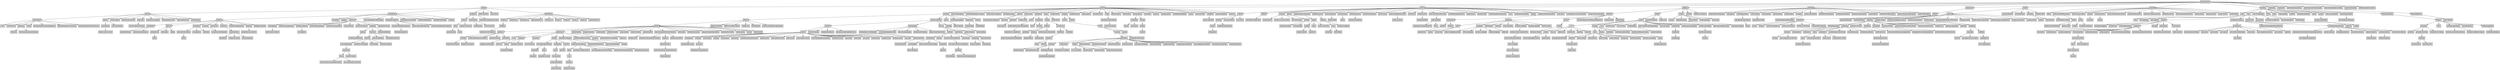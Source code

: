 digraph TagHierarchy {
    node [shape=box, style=filled, fillcolor=lightgray];
    "literature" -> "novels";
    "media" -> "news";
    "social" -> "social media";
    "education" -> "learning";
    "courses" -> "education";
    "technology" -> "science";
    "entertainment" -> "media";
    "information" -> "wiki";
    "news" -> "information";
    "mathematics" -> "math";
    "heritage" -> "history";
    "media" -> "technology";
    "technology" -> "innovation";
    "fitness" -> "health";
    "health" -> "wellness";
    "entertainment" -> "sports";
    "news" -> "politics";
    "politics" -> "government";
    "events" -> "business";
    "financial industry" -> "finance";
    "entertainment" -> "music";
    "tourism" -> "travel";
    "hobbies" -> "lifestyle";
    "crafts" -> "art";
    "music" -> "culture";
    "cooking" -> "food";
    "weather" -> "environment";
    "environment" -> "sustainability";
    "science" -> "psychology";
    "physics" -> "philosophy";
    "fiction" -> "literature";
    "entertainment" -> "gaming";
    "humor" -> "comedy";
    "lifestyle" -> "fashion";
    "style" -> "design";
    "physics" -> "mathematics";
    "literature" -> "literacy";
    "science" -> "astronomy";
    "weather" -> "climate";
    "houses" -> "architecture";
    "technology" -> "gadgets";
    "technology" -> "software";
    "fashion" -> "style";
    "exercise" -> "fitness";
    "cooking" -> "recipes";
    "crafts" -> "cooking";
    "travel" -> "destinations";
    "entertainment" -> "adventures";
    "event" -> "events";
    "business" -> "entrepreneurship";
    "golf" -> "courses";
    "sports video games" -> "esports";
    "magazine" -> "reviews";
    "anime" -> "manga";
    "art" -> "comics";
    "music" -> "albums";
    "music" -> "concerts";
    "entertainment" -> "movies";
    "movies" -> "films";
    "outdoor activities" -> "photography";
    "crafts" -> "diy";
    "hobby" -> "crafts";
    "houses" -> "home improvement";
    "animals" -> "pets";
    "entertainment" -> "animals";
    "healthcare" -> "care";
    "kids" -> "parenting";
    "family and children movies" -> "family";
    "children" -> "kids";
    "news" -> "current affairs";
    "science" -> "research";
    "science" -> "discoveries";
    "culture" -> "heritage";
    "finance" -> "investing";
    "chemistry" -> "cryptocurrency";
    "automotive industry" -> "automotive";
    "animals" -> "cars";
    "cars" -> "motorcycles";
    "property" -> "real estate";
    "houses" -> "property";
    "houses" -> "housing";
    "outdoor activities" -> "nature";
    "health" -> "mental health";
    "wellness" -> "self-help";
    "entrepreneurship" -> "startups";
    "music" -> "poetry";
    "poetry" -> "writing";
    "business" -> "marketing";
    "marketing" -> "influencers";
    "betting" -> "gambling";
    "nightclubs" -> "casinos";
    "boxing" -> "betting";
    "space and astronomy" -> "space";
    "astronomy" -> "astrophysics";
    "food" -> "nutrition";
    "sports" -> "exercise";
    "fashion" -> "shopping";
    "marketing" -> "sales";
    "sales" -> "deals";
    "lifestyle" -> "luxury";
    "high fashion" -> "high-end";
    "cryptocurrency" -> "blockchain";
    "finance" -> "nfts";
    "travel" -> "vacation";
    "holiday tv" -> "holidays";
    "vacation" -> "getaways";
    "interior decorating" -> "interior";
    "religious events" -> "weddings";
    "weddings" -> "marriage";
    "comedy (music and audio)" -> "humor";
    "humor" -> "funny";
    "hospitals" -> "banks";
    "healthcare" -> "insurance";
    "education" -> "universities";
    "learning" -> "online learning";
    "business services" -> "public services";
    "legal services industry" -> "legal";
    "law" -> "judiciary";
    "health" -> "healthcare";
    "healthcare" -> "hospitals";
    "telecommunications industry" -> "telecommunications";
    "movies and tv shows" -> "anime";
    "non-profit organizations" -> "nonprofits";
    "non-profit organizations" -> "ngos";
    "marketing" -> "ecommerce";
    "ecommerce" -> "online store";
    "business" -> "corporate";
    "reviews" -> "blog";
    "blog" -> "personal blog";
    "investing" -> "portfolio";
    "crafts" -> "creative work";
    "entertainment" -> "event";
    "event" -> "event promotion";
    "personal investing" -> "personal";
    "careers" -> "resume";
    "subscription" -> "membership";
    "charity" -> "community";
    "nonprofits" -> "nonprofit";
    "healthcare" -> "charity";
    "information" -> "informational";
    "discussion" -> "forum";
    "web conferencing" -> "discussion";
    "social networking" -> "social network";
    "startups" -> "startup";
    "entrepreneurship" -> "entrepreneur";
    "business" -> "consulting";
    "public services" -> "professional services";
    "betting" -> "booking";
    "booking" -> "appointments";
    "activism" -> "petition";
    "charity" -> "activism";
    "education" -> "school";
    "hobbies" -> "hobby";
    "hobbies" -> "interest";
    "entertainment" -> "interactive";
    "wedding" -> "engagement";
    "weddings" -> "wedding";
    "event" -> "event planning";
    "outdoor activities" -> "tourism";
    "databases" -> "directory";
    "information" -> "listing";
    "booking" -> "landing page";
    "media" -> "magazine";
    "event" -> "memorial";
    "memorial" -> "tribute";
    "magazine" -> "subscription";
    "subscription" -> "content service";
    "kids" -> "kid-friendly";
    "children's music" -> "children";
    "literature" -> "novels and literature";
    "movies" -> "movies and tv shows";
    "music" -> "music and audio";
    "culture" -> "arts and culture";
    "investing" -> "investment & trading";
    "ecommerce" -> "e-commerce & retail";
    "business" -> "business services";
    "universities" -> "universities & colleges";
    "school" -> "k-12 & schools";
    "online education" -> "online learning & moocs";
    "professional services" -> "professional development";
    "education" -> "educational resources";
    "government" -> "federal, state, & local";
    "crime" -> "public safety & law enforcement";
    "judiciary" -> "judiciary & legal";
    "business utilities" -> "public utilities & infrastructure";
    "engagement" -> "civic engagement";
    "hospitals" -> "hospitals & clinics";
    "wellness" -> "health information & wellness";
    "information" -> "pharmaceutical & drug information";
    "fitness" -> "fitness & lifestyle";
    "mental health" -> "mental health & counseling";
    "startups" -> "tech companies & startups";
    "research" -> "research & development";
    "reviews" -> "gadgets & reviews";
    "software" -> "software & applications";
    "science" -> "scientific organizations";
    "news" -> "general news portals";
    "local news" -> "local & community news";
    "magazine" -> "specialized magazines & blogs";
    "news" -> "journalism & opinion";
    "news" -> "entertainment news";
    "community" -> "social";
    "social media" -> "social networking";
    "forum" -> "online forums & discussion boards";
    "ngos" -> "nonprofits & ngos";
    "events" -> "cultural & community events";
    "tourism" -> "travel & tourism";
    "food" -> "food & dining";
    "beauty" -> "fashion & beauty";
    "gardening" -> "home & garden";
    "lifestyle" -> "personal finance & lifestyle management";
    "sports" -> "professional leagues & teams";
    "sports" -> "sports news & analysis";
    "forum" -> "fan communities & forums";
    "fitness" -> "fitness & outdoor sports";
    "legal services industry" -> "law firms & legal services";
    "information" -> "legal information & resources";
    "public safety & law enforcement" -> "regulatory & compliance";
    "entertainment" -> "hobbies";
    "crafts" -> "arts & crafts";
    "photography" -> "photography & videography";
    "hobby" -> "gaming (hobbyist)";
    "culture" -> "car culture";
    "self-help" -> "road-side assistance";
    "motorcycles" -> "scooters";
    "automotive" -> "auto buying and selling";
    "insurance" -> "auto insurance";
    "automotive" -> "auto parts";
    "automotive" -> "auto recalls";
    "automotive" -> "auto repair";
    "auto safety technologies" -> "auto safety";
    "automotive" -> "auto shows";
    "technology" -> "auto infotainment technologies";
    "automotive" -> "auto navigation systems";
    "automotive" -> "auto safety technologies";
    "automotive" -> "auto rentals";
    "literature" -> "books and literature";
    "photography" -> "art and photography books";
    "history" -> "biographies";
    "literature" -> "children's literature";
    "comics" -> "comics and graphic novels";
    "cooking" -> "cookbooks";
    "adventures" -> "fiction";
    "travel" -> "travel books";
    "literature" -> "young adult literature";
    "finance" -> "business and finance";
    "business and finance" -> "business accounting & finance";
    "health" -> "human resources";
    "logistics and transportation industry" -> "logistics";
    "marketing" -> "marketing and advertising";
    "business" -> "small and medium-sized business";
    "business" -> "business administration";
    "business and finance" -> "business banking & finance";
    "business" -> "business i.t.";
    "business" -> "business operations";
    "marketing" -> "consumer issues";
    "corporate" -> "executive leadership & management";
    "sustainability" -> "green solutions";
    "business" -> "business utilities";
    "business" -> "economy";
    "marketing" -> "advertising industry";
    "education" -> "education industry";
    "entertainment" -> "entertainment industry";
    "legal services industry" -> "environmental services industry";
    "entertainment industry" -> "financial industry";
    "food" -> "food industry";
    "healthcare" -> "healthcare industry";
    "tourism" -> "hospitality industry";
    "legal services industry" -> "information services industry";
    "healthcare industry" -> "legal services industry";
    "automotive industry" -> "logistics and transportation industry";
    "nature" -> "agriculture";
    "consulting" -> "management consulting industry";
    "automotive industry" -> "manufacturing industry";
    "manufacturing industry" -> "mechanical and industrial engineering industry";
    "media" -> "media industry";
    "manufacturing industry" -> "metals industry";
    "charity" -> "non-profit organizations";
    "healthcare industry" -> "pharmaceutical industry";
    "technology industry" -> "power and energy industry";
    "manufacturing industry" -> "publishing industry";
    "manufacturing industry" -> "real estate industry";
    "manufacturing industry" -> "apparel industry";
    "apparel industry" -> "retail industry";
    "technology" -> "technology industry";
    "technology industry" -> "telecommunications industry";
    "cars" -> "automotive industry";
    "manufacturing industry" -> "aviation industry";
    "technology industry" -> "biotech and biomedical industry";
    "mechanical and industrial engineering industry" -> "civil engineering industry";
    "manufacturing industry" -> "construction industry";
    "aviation industry" -> "defense industry";
    "hobbies" -> "careers";
    "careers" -> "apprenticeships";
    "careers" -> "career advice";
    "careers" -> "career planning";
    "careers" -> "job search";
    "woodworking" -> "remote working";
    "apprenticeships" -> "vocational training";
    "education" -> "adult education";
    "school" -> "private school";
    "education" -> "secondary education";
    "education" -> "special education";
    "education" -> "college education";
    "education" -> "postgraduate education";
    "education" -> "early childhood education";
    "education" -> "educational assessment";
    "school" -> "homeschooling";
    "learning" -> "homework and study";
    "learning" -> "language learning";
    "education" -> "online education";
    "education" -> "primary education";
    "events" -> "events and attractions";
    "entertainment" -> "amusement and theme parks";
    "events" -> "fashion events";
    "tourism" -> "historic site and landmark tours";
    "shopping" -> "malls & shopping centers";
    "zoos & aquariums" -> "museums & galleries";
    "theater" -> "musicals";
    "holidays" -> "national & civic holidays";
    "entertainment" -> "nightclubs";
    "exercise" -> "outdoor activities";
    "nature" -> "parks & nature";
    "crafts" -> "party supplies and decorations";
    "concerts" -> "awards shows";
    "events" -> "personal celebrations & life events";
    "event" -> "political event";
    "events" -> "religious events";
    "events" -> "sporting events";
    "events" -> "theater venues and events";
    "animals" -> "zoos & aquariums";
    "nightclubs" -> "bars & restaurants";
    "events" -> "business expos & conferences";
    "casinos" -> "casinos & gambling";
    "events" -> "cinemas and events";
    "events" -> "comedy events";
    "concerts" -> "concerts & music events";
    "concerts" -> "fan conventions";
    "family" -> "family and relationships";
    "memorial" -> "bereavement";
    "romance movies" -> "dating";
    "marriage" -> "divorce";
    "senior health" -> "eldercare";
    "marriage" -> "marriage and civil unions";
    "art" -> "fine art";
    "fashion" -> "costume";
    "exercise" -> "dance";
    "art" -> "digital arts";
    "photography" -> "fine art photography";
    "art" -> "modern art";
    "classical music" -> "opera";
    "movies" -> "theater";
    "food" -> "food & drink";
    "nightclubs" -> "alcoholic beverages";
    "vegetarian diets" -> "vegan diets";
    "nutrition" -> "vegetarian diets";
    "food" -> "world cuisines";
    "cooking" -> "barbecues and grilling";
    "recipes" -> "desserts and baking";
    "food" -> "dining out";
    "allergies" -> "food allergies";
    "food" -> "food movements";
    "cooking" -> "healthy cooking and eating";
    "alcoholic beverages" -> "non-alcoholic beverages";
    "lifestyle" -> "healthy living";
    "health" -> "children's health";
    "sports" -> "participant sports";
    "exercise" -> "running and jogging";
    "health" -> "men's health";
    "health" -> "senior health";
    "fitness" -> "weight loss";
    "alternative music" -> "alternative medicine";
    "psychology" -> "physical therapy";
    "cigars" -> "smoking cessation";
    "health" -> "women's health";
    "hobbies" -> "hobbies & interests";
    "heritage" -> "antiquing and antiques";
    "fiction" -> "magic and illusion";
    "hobby" -> "model toys";
    "music" -> "musical instruments";
    "psychology" -> "paranormal phenomena";
    "talk radio" -> "radio control";
    "fiction" -> "sci-fi and fantasy";
    "courses" -> "workshops and classes";
    "crafts" -> "arts and crafts";
    "needlework" -> "beadwork";
    "crafts" -> "candle and soap making";
    "painting" -> "drawing and sketching";
    "crafts" -> "needlework";
    "art" -> "painting";
    "crafts" -> "woodworking";
    "beadwork" -> "beekeeping";
    "birds" -> "birdwatching";
    "barbecues and grilling" -> "cigars";
    "comics" -> "comic books";
    "cryptocurrency" -> "stamps and coins";
    "video production" -> "audio production";
    "writing" -> "freelance writing";
    "writing" -> "screenwriting";
    "photography & videography" -> "video production";
    "gaming" -> "board games and puzzles";
    "gaming" -> "card games";
    "gaming" -> "roleplaying games";
    "genetics" -> "genealogy and ancestry";
    "agriculture" -> "gardening";
    "apartments" -> "remodeling & construction";
    "houses" -> "smart home";
    "home entertainment systems" -> "home appliances";
    "entertainment" -> "home entertaining";
    "smart home" -> "home security";
    "environment" -> "indoor environmental quality";
    "outdoor decorating" -> "interior decorating";
    "gardening" -> "landscaping";
    "crafts" -> "outdoor decorating";
    "health" -> "medical health";
    "ear, nose and throat conditions" -> "allergies";
    "eye and vision conditions" -> "ear, nose and throat conditions";
    "heart and cardiovascular diseases" -> "endocrine and metabolic diseases";
    "weather" -> "eye and vision conditions";
    "health" -> "foot health";
    "health" -> "heart and cardiovascular diseases";
    "health" -> "infectious diseases";
    "sports" -> "injuries";
    "health" -> "lung and respiratory health";
    "health" -> "reproductive health";
    "diabetes" -> "blood disorders";
    "health" -> "sexual health";
    "cosmetic medical services" -> "skin and dermatology";
    "brain and nervous system disorders" -> "sleep disorders";
    "wellness" -> "substance abuse";
    "injuries" -> "bone and joint conditions";
    "blood disorders" -> "brain and nervous system disorders";
    "health" -> "cancer";
    "weather" -> "cold and flu";
    "health" -> "dental health";
    "heart and cardiovascular diseases" -> "diabetes";
    "heart and cardiovascular diseases" -> "digestive disorders";
    "medical health" -> "medical tests";
    "pharmaceutical industry" -> "pharmaceutical drugs";
    "cosmetic medical services" -> "surgery";
    "healthcare" -> "vaccines";
    "healthcare" -> "cosmetic medical services";
    "movies" -> "action and adventure movies";
    "movies" -> "romance movies";
    "movies" -> "science fiction movies";
    "movies" -> "indie and arthouse movies";
    "movies" -> "animation movies";
    "comedy" -> "comedy movies";
    "movies" -> "crime and mystery movies";
    "films" -> "documentary movies";
    "movies" -> "drama movies";
    "movies" -> "family and children movies";
    "movies" -> "fantasy movies";
    "movies" -> "horror movies";
    "movies" -> "world movies";
    "music" -> "soft ac music";
    "urban contemporary music" -> "urban ac music";
    "albums" -> "adult album alternative";
    "music" -> "alternative music";
    "music" -> "children's music";
    "music" -> "classic hits";
    "music" -> "classical music";
    "sports radio" -> "college radio";
    "music" -> "comedy (music and audio)";
    "r&b/soul/funk" -> "contemporary hits/pop/top 40";
    "music" -> "country music";
    "music" -> "dance and electronic music";
    "music" -> "world/international music";
    "country music" -> "songwriters/folk";
    "music" -> "gospel music";
    "music" -> "hip hop music";
    "music" -> "inspirational/new age music";
    "music" -> "jazz";
    "music" -> "oldies/adult standards";
    "music" -> "reggae";
    "r&b/soul/funk" -> "blues";
    "music" -> "religious (music and audio)";
    "dance and electronic music" -> "r&b/soul/funk";
    "music" -> "rock music";
    "music" -> "soundtracks, tv and showtunes";
    "sports" -> "sports radio";
    "sports radio" -> "talk radio";
    "music" -> "urban contemporary music";
    "music" -> "variety (music and audio)";
    "politics" -> "news and politics";
    "basketball" -> "crime";
    "injuries" -> "disasters";
    "news" -> "international news";
    "legal" -> "law";
    "news" -> "local news";
    "news" -> "national news";
    "nature" -> "weather";
    "finance" -> "personal finance";
    "banks" -> "consumer banking";
    "self-help" -> "financial assistance";
    "finance" -> "financial planning";
    "lifestyle" -> "frugal living";
    "personal" -> "personal debt";
    "investing" -> "personal investing";
    "personal" -> "personal taxes";
    "financial planning" -> "retirement planning";
    "home appliances" -> "home utilities";
    "animals" -> "birds";
    "pets" -> "cats";
    "animals" -> "dogs";
    "zoos & aquariums" -> "fish and aquariums";
    "animals" -> "large animals";
    "pets" -> "pet adoptions";
    "animals" -> "reptiles";
    "animals" -> "veterinary medicine";
    "pets" -> "pet supplies";
    "media" -> "pop culture";
    "humor" -> "humor and satire";
    "houses" -> "apartments";
    "property" -> "retail property";
    "property" -> "vacation properties";
    "destinations" -> "developmental sites";
    "property" -> "hotel properties";
    "cars" -> "houses";
    "property" -> "industrial property";
    "agriculture" -> "land and farms";
    "property" -> "office property";
    "property" -> "real estate buying and selling";
    "property" -> "real estate renting and leasing";
    "spirituality" -> "religion & spirituality";
    "atheism" -> "agnosticism";
    "wellness" -> "spirituality";
    "astronomy" -> "astrology";
    "christianity" -> "atheism";
    "martial arts" -> "buddhism";
    "religious (music and audio)" -> "christianity";
    "buddhism" -> "hinduism";
    "hinduism" -> "islam";
    "christianity" -> "judaism";
    "hinduism" -> "sikhism";
    "science" -> "biological sciences";
    "science" -> "chemistry";
    "science" -> "genetics";
    "environment" -> "geography";
    "geography" -> "geology";
    "science" -> "physics";
    "astronomy" -> "space and astronomy";
    "deals" -> "coupons and discounts";
    "shopping" -> "flower shopping";
    "crafts" -> "gifts and greetings cards";
    "shopping" -> "grocery shopping";
    "shopping" -> "holiday shopping";
    "pet supplies" -> "household supplies";
    "betting" -> "lotteries and scratchcards";
    "sales" -> "sales and promotions";
    "entertainment" -> "children's games and toys";
    "australian rules football" -> "american football";
    "tennis" -> "boxing";
    "gymnastics" -> "cheerleading";
    "sports" -> "college sports";
    "baseball" -> "cricket";
    "motorcycles" -> "cycling";
    "badminton" -> "darts";
    "sports" -> "disabled sports";
    "swimming" -> "diving";
    "sports" -> "equine sports";
    "sports" -> "extreme sports";
    "rugby" -> "australian rules football";
    "sports" -> "fantasy sports";
    "sports" -> "field hockey";
    "dance" -> "figure skating";
    "sports" -> "fishing sports";
    "cricket" -> "golf";
    "exercise" -> "gymnastics";
    "photography" -> "hunting and shooting";
    "sports" -> "ice hockey";
    "figure skating" -> "inline skating";
    "sports" -> "lacrosse";
    "cars" -> "auto racing";
    "boxing" -> "martial arts";
    "sports" -> "olympic sports";
    "gambling" -> "poker and professional gambling";
    "animals" -> "rodeo";
    "fishing sports" -> "rowing";
    "sports" -> "rugby";
    "rowing" -> "sailing";
    "physics" -> "skiing";
    "sports" -> "snooker/pool/billiards";
    "sports" -> "soccer";
    "basketball" -> "badminton";
    "baseball" -> "softball";
    "golf" -> "squash";
    "fishing sports" -> "swimming";
    "tennis" -> "table tennis";
    "sports" -> "tennis";
    "sports" -> "track and field";
    "sports" -> "volleyball";
    "travel" -> "walking";
    "swimming" -> "water polo";
    "gymnastics" -> "weightlifting";
    "sports" -> "baseball";
    "martial arts" -> "wrestling";
    "sports" -> "basketball";
    "volleyball" -> "beach volleyball";
    "fitness" -> "bodybuilding";
    "badminton" -> "bowling";
    "sports" -> "sports equipment";
    "fashion" -> "style & fashion";
    "luxury" -> "beauty";
    "men's accessories" -> "women's accessories";
    "fashion" -> "women's clothing";
    "women's clothing" -> "women's shoes and footwear";
    "art" -> "body art";
    "children" -> "children's clothing";
    "fashion" -> "designer clothing";
    "fashion" -> "fashion trends";
    "fashion" -> "high fashion";
    "men's clothing" -> "men's accessories";
    "men's shoes and footwear" -> "men's clothing";
    "women's shoes and footwear" -> "men's shoes and footwear";
    "spas" -> "bath and shower";
    "allergies" -> "deodorant and antiperspirant";
    "care" -> "oral care";
    "bath and shower" -> "shaving";
    "style" -> "street style";
    "technology" -> "technology & computing";
    "technology" -> "artificial intelligence";
    "virtual reality" -> "augmented reality";
    "internet" -> "computer networking";
    "laptops" -> "computer peripherals";
    "graphics software" -> "3-d graphics";
    "software" -> "photo editing software";
    "software" -> "shareware and freeware";
    "software" -> "video software";
    "internet" -> "web conferencing";
    "software" -> "antivirus software";
    "desktops" -> "browsers";
    "anime" -> "computer animation";
    "information" -> "databases";
    "desktops" -> "desktop publishing";
    "music and audio" -> "digital audio";
    "software" -> "graphics software";
    "software" -> "operating systems";
    "databases" -> "data storage and warehousing";
    "software" -> "desktops";
    "information" -> "information and network security";
    "browsers" -> "internet";
    "cryptocurrency" -> "cloud computing";
    "browsers" -> "web development";
    "internet" -> "web hosting";
    "blog" -> "email";
    "internet" -> "internet of things";
    "browsers" -> "web design and html";
    "desktops" -> "laptops";
    "language learning" -> "programming languages";
    "photography" -> "cameras and camcorders";
    "entertainment" -> "home entertainment systems";
    "gadgets" -> "smartphones";
    "smartphones" -> "tablets and e-readers";
    "technology" -> "wearable technology";
    "technology" -> "robotics";
    "gaming" -> "virtual reality";
    "media" -> "television";
    "television" -> "animation tv";
    "television" -> "soap opera tv";
    "television" -> "special interest tv";
    "sports" -> "sports tv";
    "television" -> "children's tv";
    "comedy" -> "comedy tv";
    "television" -> "drama tv";
    "television" -> "factual tv";
    "television" -> "holiday tv";
    "television" -> "music tv";
    "television" -> "reality tv";
    "television" -> "science fiction tv";
    "travel" -> "africa travel";
    "travel" -> "asia travel";
    "travel" -> "australia and oceania travel";
    "travel" -> "europe travel";
    "travel" -> "north america travel";
    "travel" -> "polar travel";
    "travel" -> "south america travel";
    "travel" -> "travel preparation and advice";
    "travel" -> "adventure travel";
    "family" -> "family travel";
    "getaways" -> "honeymoons and getaways";
    "hotel properties" -> "hotels and motels";
    "travel" -> "rail travel";
    "travel" -> "road trips";
    "hotels and motels" -> "spas";
    "travel" -> "air travel";
    "travel" -> "beach travel";
    "hotels and motels" -> "bed & breakfasts";
    "travel" -> "budget travel";
    "travel" -> "business travel";
    "outdoor activities" -> "camping";
    "sailing" -> "cruises";
    "travel" -> "day trips";
    "gaming" -> "video gaming";
    "gaming" -> "console games";
    "gaming" -> "mobile games";
    "gaming" -> "pc games";
    "gaming" -> "action video games";
    "roleplaying games" -> "role-playing video games";
    "gaming" -> "simulation video games";
    "sports" -> "sports video games";
    "gaming" -> "strategy video games";
    "action video games" -> "action-adventure video games";
    "gaming" -> "adventure video games";
    "gaming" -> "casual games";
    "gaming" -> "educational video games";
    "fitness" -> "exercise and fitness video games";
    "role-playing video games" -> "mmos";
    "gaming" -> "music and party video games";
    "gaming" -> "puzzle video games";
    "discussion" -> "sensitive topics";
}